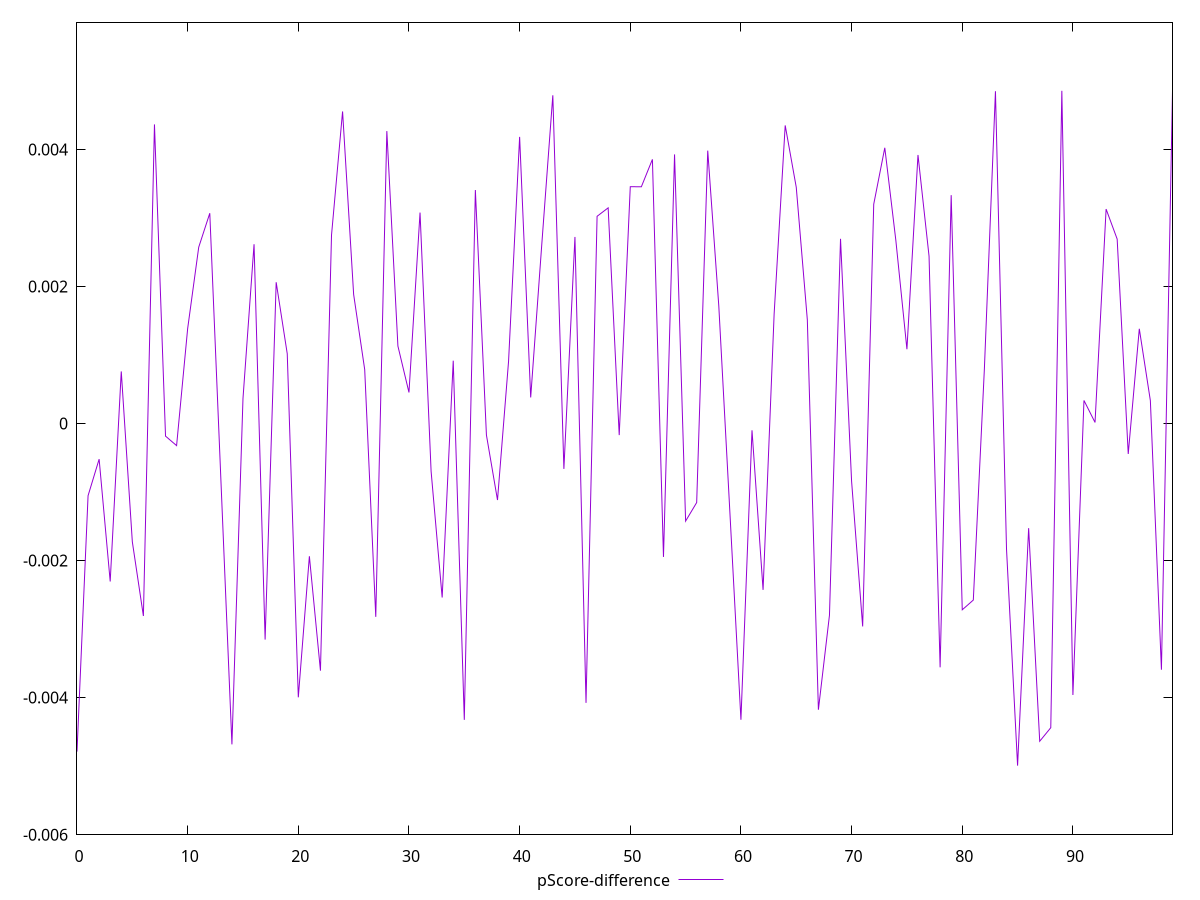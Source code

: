 reset

$pScoreDifference <<EOF
0 -0.0047883844167315726
1 -0.0010528836606001901
2 -0.0005197902447041658
3 -0.0023050876817274357
4 0.0007605979103826321
5 -0.0017258284037318106
6 -0.0028086697079331424
7 0.004366099097544596
8 -0.00018379639302246176
9 -0.0003221155468254855
10 0.0013858556239270126
11 0.0025735967546272054
12 0.0030699125630293533
13 -0.00080921880418372
14 -0.004682597681820666
15 0.00036507020355835973
16 0.0026168212351407316
17 -0.0031534550931586747
18 0.0020622701162418267
19 0.00101830587135876
20 -0.003995405115192585
21 -0.0019368276892182124
22 -0.00360705060317168
23 0.0027490346067889915
24 0.004554822216486398
25 0.001884269421676965
26 0.0007876978128522616
27 -0.0028212429912949366
28 0.004268563659047264
29 0.0011312287347376992
30 0.0004538249426189189
31 0.0030789533955584147
32 -0.0006971197566080223
33 -0.002539021941255104
34 0.0009170549692993912
35 -0.004325155453930862
36 0.0034082261743128006
37 -0.00016776923071459837
38 -0.001116382608279065
39 0.0009079230867253818
40 0.004184163318223577
41 0.00038117132546289234
42 0.002609515251067007
43 0.00479109832429836
44 -0.0006625979795942261
45 0.0027236134441790405
46 -0.004076934371136098
47 0.0030248482496539886
48 0.003147994124065079
49 -0.00016894552894819448
50 0.0034571020370869343
51 0.003455395195164579
52 0.0038556810689437393
53 -0.0019467758354282383
54 0.003927608755750933
55 -0.0014237062360896724
56 -0.0011530731348841083
57 0.00398321263489454
58 0.001714059143346769
59 -0.001292712044697386
60 -0.0043232479102027765
61 -0.00009838342818757617
62 -0.0024276450097804325
63 0.0016005236523870536
64 0.004351267876774201
65 0.0034474664458644666
66 0.001514083630539953
67 -0.004176975319132414
68 -0.0027980746348478247
69 0.0026957502640223563
70 -0.0008426556833769361
71 -0.002961229604243387
72 0.0032010610069291845
73 0.00402486304895322
74 0.0026715137525447075
75 0.0010845683000189066
76 0.003919760730254684
77 0.0024417831616222463
78 -0.003558013039508978
79 0.0033330887884610583
80 -0.0027184224530335532
81 -0.002576180928800298
82 0.0007978732131977972
83 0.004850056327902141
84 -0.0018309963723581735
85 -0.0049927383703050054
86 -0.001526969743834261
87 -0.004636952627112612
88 -0.004439211317530445
89 0.0048563768251674855
90 -0.003961667361370935
91 0.000337110459853851
92 0.000016211429353374385
93 0.0031301617914808455
94 0.002692288153730016
95 -0.00044366263121020655
96 0.0013831199781876302
97 0.000334279714394925
98 -0.0035928342572122407
99 0.004851761075639671
EOF

set key outside below
set xrange [0:99]
set yrange [-0.0059927383703050055:0.0058563768251674855]
set trange [-0.0059927383703050055:0.0058563768251674855]
set terminal svg size 640, 500 enhanced background rgb 'white'
set output "report_00025_2021-02-22T21:38:55.199Z/bootup-time/samples/pages+cached/pScore-difference/values.svg"

plot $pScoreDifference title "pScore-difference" with line

reset
